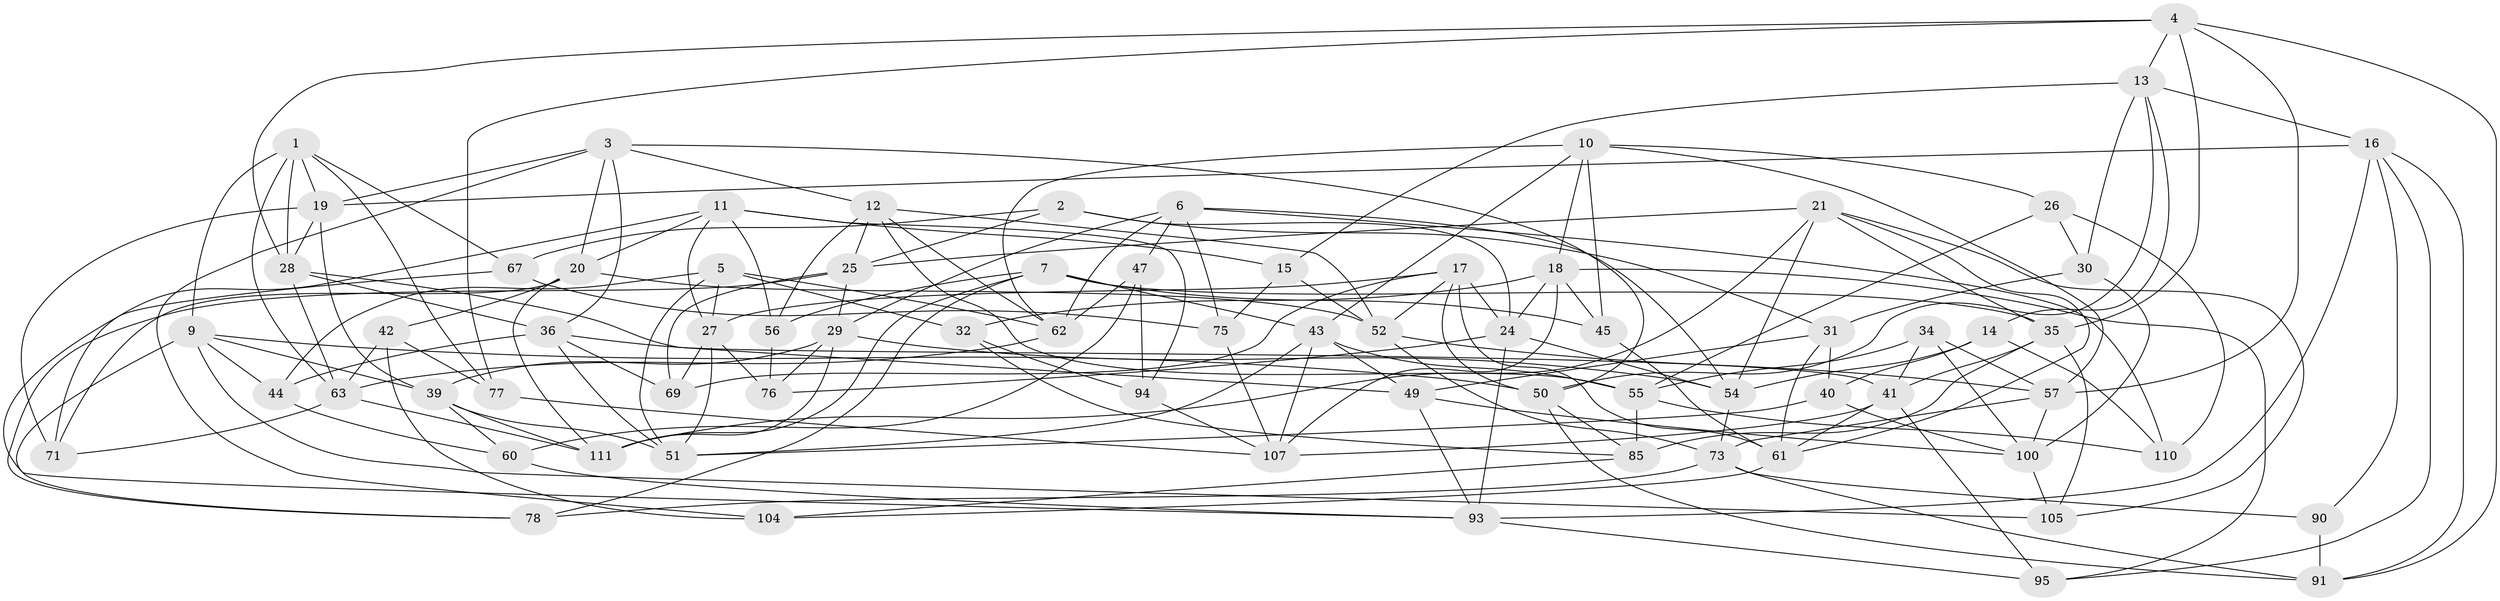 // original degree distribution, {4: 1.0}
// Generated by graph-tools (version 1.1) at 2025/11/02/27/25 16:11:48]
// undirected, 72 vertices, 186 edges
graph export_dot {
graph [start="1"]
  node [color=gray90,style=filled];
  1 [super="+23"];
  2;
  3 [super="+74"];
  4 [super="+22"];
  5 [super="+82"];
  6 [super="+8"];
  7 [super="+86"];
  9 [super="+65"];
  10 [super="+66"];
  11 [super="+46"];
  12 [super="+117"];
  13 [super="+38"];
  14;
  15;
  16 [super="+83"];
  17 [super="+96"];
  18 [super="+102"];
  19 [super="+53"];
  20 [super="+89"];
  21 [super="+79"];
  24 [super="+59"];
  25 [super="+68"];
  26;
  27 [super="+116"];
  28 [super="+33"];
  29 [super="+98"];
  30;
  31 [super="+48"];
  32 [super="+37"];
  34;
  35 [super="+92"];
  36 [super="+72"];
  39 [super="+58"];
  40;
  41 [super="+70"];
  42;
  43 [super="+81"];
  44;
  45;
  47;
  49 [super="+80"];
  50 [super="+103"];
  51 [super="+106"];
  52 [super="+64"];
  54 [super="+99"];
  55 [super="+97"];
  56;
  57 [super="+87"];
  60;
  61 [super="+84"];
  62 [super="+101"];
  63 [super="+88"];
  67;
  69;
  71;
  73 [super="+109"];
  75;
  76;
  77;
  78;
  85 [super="+112"];
  90;
  91 [super="+108"];
  93 [super="+113"];
  94;
  95;
  100 [super="+115"];
  104;
  105;
  107 [super="+114"];
  110;
  111 [super="+118"];
  1 -- 77;
  1 -- 67;
  1 -- 9;
  1 -- 28;
  1 -- 19;
  1 -- 63;
  2 -- 24;
  2 -- 67;
  2 -- 25;
  2 -- 31;
  3 -- 104;
  3 -- 36;
  3 -- 50;
  3 -- 19;
  3 -- 12;
  3 -- 20;
  4 -- 28;
  4 -- 77;
  4 -- 35;
  4 -- 13;
  4 -- 91;
  4 -- 57;
  5 -- 32 [weight=2];
  5 -- 44;
  5 -- 27;
  5 -- 51;
  5 -- 62;
  6 -- 62;
  6 -- 75;
  6 -- 29;
  6 -- 110;
  6 -- 47;
  6 -- 54;
  7 -- 56;
  7 -- 35;
  7 -- 43;
  7 -- 45;
  7 -- 78;
  7 -- 111;
  9 -- 78;
  9 -- 50;
  9 -- 44;
  9 -- 105;
  9 -- 39;
  10 -- 45;
  10 -- 26;
  10 -- 43;
  10 -- 18;
  10 -- 57;
  10 -- 62;
  11 -- 20;
  11 -- 94;
  11 -- 56;
  11 -- 71;
  11 -- 15;
  11 -- 27;
  12 -- 55;
  12 -- 25;
  12 -- 56;
  12 -- 62;
  12 -- 52;
  13 -- 14;
  13 -- 16;
  13 -- 50;
  13 -- 30;
  13 -- 15;
  14 -- 40;
  14 -- 54;
  14 -- 110;
  15 -- 75;
  15 -- 52;
  16 -- 19;
  16 -- 90;
  16 -- 95;
  16 -- 93;
  16 -- 91;
  17 -- 27;
  17 -- 61;
  17 -- 24;
  17 -- 52;
  17 -- 69;
  17 -- 50;
  18 -- 95;
  18 -- 45;
  18 -- 32;
  18 -- 107;
  18 -- 24;
  19 -- 71;
  19 -- 28;
  19 -- 39;
  20 -- 71;
  20 -- 42;
  20 -- 52;
  20 -- 111;
  21 -- 61;
  21 -- 25;
  21 -- 111;
  21 -- 105;
  21 -- 35;
  21 -- 54;
  24 -- 54;
  24 -- 76;
  24 -- 93;
  25 -- 29;
  25 -- 78;
  25 -- 69;
  26 -- 110;
  26 -- 30;
  26 -- 55;
  27 -- 69;
  27 -- 76;
  27 -- 51;
  28 -- 49;
  28 -- 63;
  28 -- 36;
  29 -- 39;
  29 -- 76;
  29 -- 54;
  29 -- 111;
  30 -- 100;
  30 -- 31;
  31 -- 61;
  31 -- 40;
  31 -- 49 [weight=2];
  32 -- 94;
  32 -- 85 [weight=2];
  34 -- 55;
  34 -- 57;
  34 -- 100;
  34 -- 41;
  35 -- 105;
  35 -- 85;
  35 -- 41;
  36 -- 51;
  36 -- 41;
  36 -- 44;
  36 -- 69;
  39 -- 111;
  39 -- 51;
  39 -- 60;
  40 -- 100;
  40 -- 51;
  41 -- 95;
  41 -- 61;
  41 -- 107;
  42 -- 104;
  42 -- 77;
  42 -- 63;
  43 -- 49;
  43 -- 107;
  43 -- 51;
  43 -- 55;
  44 -- 60;
  45 -- 61;
  47 -- 94;
  47 -- 62;
  47 -- 60;
  49 -- 93;
  49 -- 100;
  50 -- 85;
  50 -- 91;
  52 -- 73;
  52 -- 57;
  54 -- 73;
  55 -- 110;
  55 -- 85;
  56 -- 76;
  57 -- 73;
  57 -- 100;
  60 -- 93;
  61 -- 104;
  62 -- 63;
  63 -- 71;
  63 -- 111;
  67 -- 93;
  67 -- 75;
  73 -- 90;
  73 -- 91;
  73 -- 78;
  75 -- 107;
  77 -- 107;
  85 -- 104;
  90 -- 91 [weight=2];
  93 -- 95;
  94 -- 107;
  100 -- 105;
}
